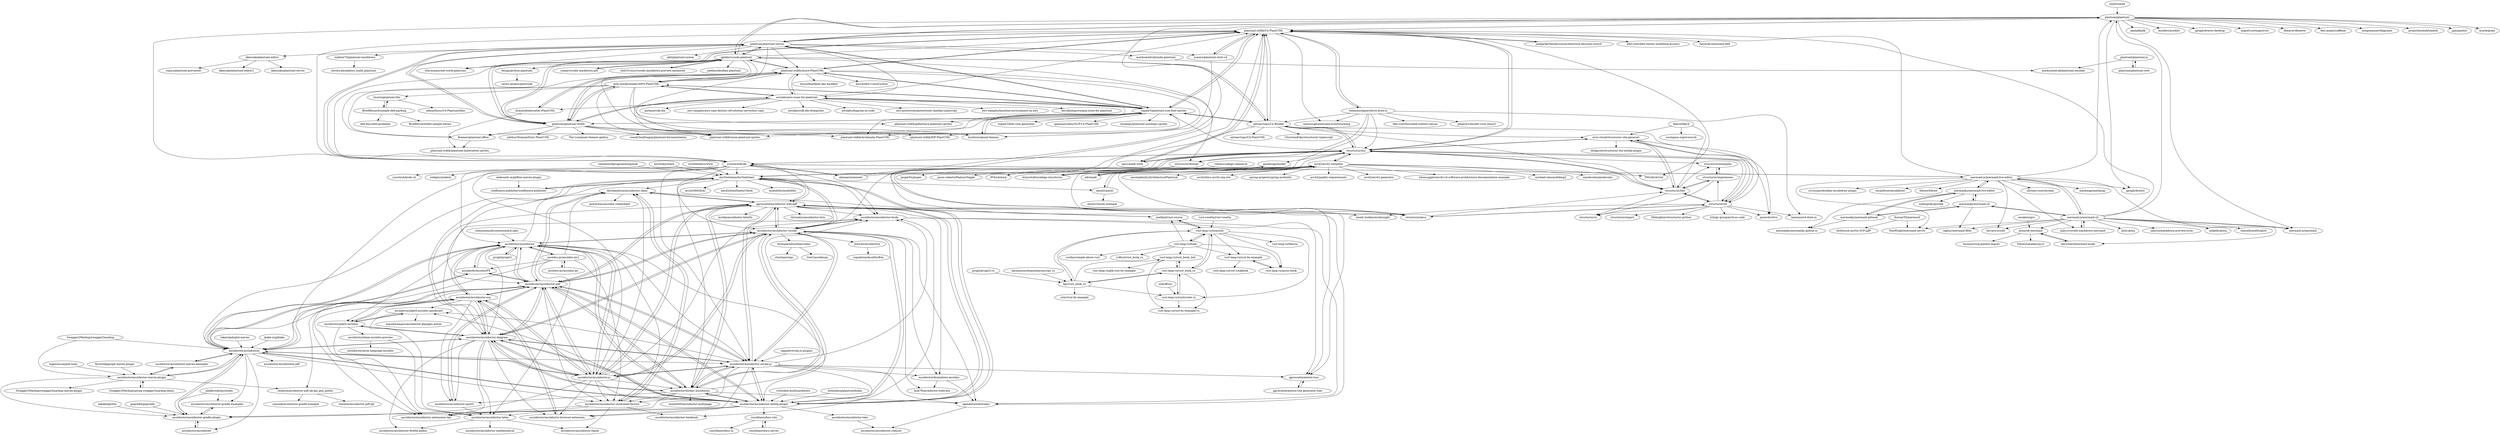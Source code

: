 digraph G {
"plantuml/plantuml" -> "plantuml-stdlib/C4-PlantUML"
"plantuml/plantuml" -> "plantuml/plantuml-server"
"plantuml/plantuml" -> "mermaid-js/mermaid" ["e"=1]
"plantuml/plantuml" -> "jgraph/drawio" ["e"=1]
"plantuml/plantuml" -> "qjebbs/vscode-plantuml"
"plantuml/plantuml" -> "openjdk/jdk" ["e"=1]
"plantuml/plantuml" -> "mockito/mockito" ["e"=1]
"plantuml/plantuml" -> "jgraph/drawio-desktop" ["e"=1]
"plantuml/plantuml" -> "mapstruct/mapstruct" ["e"=1]
"plantuml/plantuml" -> "dbeaver/dbeaver" ["e"=1]
"plantuml/plantuml" -> "ben-manes/caffeine" ["e"=1]
"plantuml/plantuml" -> "mingrammer/diagrams" ["e"=1]
"plantuml/plantuml" -> "projectlombok/lombok" ["e"=1]
"plantuml/plantuml" -> "jgm/pandoc" ["e"=1]
"plantuml/plantuml" -> "oracle/graal" ["e"=1]
"progit/progit2" -> "asciidoctor/asciidoctor" ["e"=1]
"asciidoc-py/asciidoc-py2" -> "asciidoc-py/asciidoc-py"
"asciidoc-py/asciidoc-py2" -> "asciidoctor/asciidoctor"
"asciidoc-py/asciidoc-py2" -> "asciidoctor/asciidoctor-stylesheet-factory"
"asciidoc-py/asciidoc-py2" -> "asciidocfx/AsciidocFX" ["e"=1]
"asciidoc-py/asciidoc-py2" -> "darshandsoni/asciidoctor-skins"
"asciidoc-py/asciidoc-py2" -> "asciidoctor/asciidoctor-extensions-lab"
"asciidoc-py/asciidoc-py2" -> "asciidoctor/asciidoctor-latex"
"arc42/arc42-template" -> "docToolchain/docToolchain"
"arc42/arc42-template" -> "aim42/aim42"
"arc42/arc42-template" -> "arc42/quality-requirements"
"arc42/arc42-template" -> "arc42/arc42-generator"
"arc42/arc42-template" -> "bitsmuggler/arc42-c4-software-architecture-documentation-example"
"arc42/arc42-template" -> "michael-simons/biking2"
"arc42/arc42-template" -> "TNG/ArchUnit" ["e"=1]
"arc42/arc42-template" -> "adr/madr" ["e"=1]
"arc42/arc42-template" -> "structurizr/java" ["e"=1]
"arc42/arc42-template" -> "asciidoctor/asciidoctorj"
"arc42/arc42-template" -> "structurizr/dsl"
"arc42/arc42-template" -> "xmolecules/jmolecules" ["e"=1]
"arc42/arc42-template" -> "nocomplexity/ArchitecturePlaybook" ["e"=1]
"arc42/arc42-template" -> "arc42/docs.arc42.org-site"
"arc42/arc42-template" -> "spring-projects/spring-modulith" ["e"=1]
"mermaidjs/mermaid-live-editor" -> "mermaidjs/mermaid.cli"
"mermaidjs/mermaid-live-editor" -> "mermaidjs/mermaid-gitbook"
"mermaidjs/mermaid-live-editor" -> "mermaidjs/mermaidjs.github.io"
"mermaidjs/mermaid-live-editor" -> "mermaid-js/mermaid-live-editor"
"mermaidjs/mermaid-live-editor" -> "mdempsky/gocode" ["e"=1]
"mermaidjs/mermaid.cli" -> "mermaidjs/mermaid-live-editor"
"mermaidjs/mermaid.cli" -> "mermaidjs/mermaid-gitbook"
"mermaidjs/mermaid.cli" -> "mermaid-js/mermaid-cli"
"mermaidjs/mermaid.cli" -> "raghur/mermaid-filter" ["e"=1]
"plantuml-stdlib/Azure-PlantUML" -> "dcasati/kubernetes-PlantUML"
"plantuml-stdlib/Azure-PlantUML" -> "milo-minderbinder/AWS-PlantUML"
"plantuml-stdlib/Azure-PlantUML" -> "plantuml-stdlib/EIP-PlantUML"
"plantuml-stdlib/Azure-PlantUML" -> "awslabs/aws-icons-for-plantuml"
"plantuml-stdlib/Azure-PlantUML" -> "tupadr3/plantuml-icon-font-sprites"
"plantuml-stdlib/Azure-PlantUML" -> "plantuml/plantuml-stdlib"
"plantuml-stdlib/Azure-PlantUML" -> "plantuml-stdlib/C4-PlantUML"
"plantuml-stdlib/Azure-PlantUML" -> "Roemer/plantuml-office"
"plantuml-stdlib/Azure-PlantUML" -> "structurizr/dotnet"
"plantuml-stdlib/Azure-PlantUML" -> "Azure/blackbelt-aks-hackfest" ["e"=1]
"plantuml-stdlib/Azure-PlantUML" -> "qjebbs/vscode-plantuml"
"plantuml-stdlib/Azure-PlantUML" -> "Azure/AKS-Construction" ["e"=1]
"plantuml-stdlib/Azure-PlantUML" -> "plantuml-stdlib/cicon-plantuml-sprites"
"plantuml-stdlib/C4-PlantUML" -> "tupadr3/plantuml-icon-font-sprites"
"plantuml-stdlib/C4-PlantUML" -> "plantuml/plantuml"
"plantuml-stdlib/C4-PlantUML" -> "adrianvlupu/C4-Builder"
"plantuml-stdlib/C4-PlantUML" -> "structurizr/dsl"
"plantuml-stdlib/C4-PlantUML" -> "joelparkerhenderson/architecture-decision-record" ["e"=1]
"plantuml-stdlib/C4-PlantUML" -> "plantuml-stdlib/Azure-PlantUML"
"plantuml-stdlib/C4-PlantUML" -> "plantuml/plantuml-stdlib"
"plantuml-stdlib/C4-PlantUML" -> "npryce/adr-tools" ["e"=1]
"plantuml-stdlib/C4-PlantUML" -> "plantuml/plantuml-server"
"plantuml-stdlib/C4-PlantUML" -> "ddd-crew/ddd-starter-modelling-process" ["e"=1]
"plantuml-stdlib/C4-PlantUML" -> "xuanye/plantuml-style-c4"
"plantuml-stdlib/C4-PlantUML" -> "tobiashochguertel/c4-draw.io"
"plantuml-stdlib/C4-PlantUML" -> "heynickc/awesome-ddd" ["e"=1]
"plantuml-stdlib/C4-PlantUML" -> "mariuszgil/awesome-eventstorming" ["e"=1]
"plantuml-stdlib/C4-PlantUML" -> "TNG/ArchUnit" ["e"=1]
"remotemobprogramming/mob" -> "docToolchain/docToolchain" ["e"=1]
"yuzutech/kroki" -> "asciidoctor/asciidoctor-kroki"
"yuzutech/kroki" -> "plantuml-stdlib/C4-PlantUML"
"yuzutech/kroki" -> "plantuml/plantuml-server"
"yuzutech/kroki" -> "ggrossetie/asciidoctor-web-pdf"
"yuzutech/kroki" -> "yuzutech/kroki-cli"
"yuzutech/kroki" -> "asciidoctor/asciidoctor-vscode"
"yuzutech/kroki" -> "skanaar/nomnoml" ["e"=1]
"yuzutech/kroki" -> "plantuml/plantuml"
"yuzutech/kroki" -> "structurizr/dsl"
"yuzutech/kroki" -> "asciidoctor/asciidoctor-reveal.js"
"yuzutech/kroki" -> "asciidoctor/asciidoctor"
"yuzutech/kroki" -> "asciidoctor/asciidoctor.js"
"yuzutech/kroki" -> "mermaid-js/mermaid-live-editor"
"yuzutech/kroki" -> "docToolchain/docToolchain"
"yuzutech/kroki" -> "webgiss/niolesk"
"plantuml/plantuml-stdlib" -> "tupadr3/plantuml-icon-font-sprites"
"plantuml/plantuml-stdlib" -> "plantuml-stdlib/Azure-PlantUML"
"plantuml/plantuml-stdlib" -> "milo-minderbinder/AWS-PlantUML"
"plantuml/plantuml-stdlib" -> "plantuml-stdlib/Archimate-PlantUML" ["e"=1]
"plantuml/plantuml-stdlib" -> "awslabs/aws-icons-for-plantuml"
"plantuml/plantuml-stdlib" -> "plantuml-stdlib/C4-PlantUML"
"plantuml/plantuml-stdlib" -> "plantuml/plantuml-server"
"plantuml/plantuml-stdlib" -> "qjebbs/vscode-plantuml"
"plantuml/plantuml-stdlib" -> "Roemer/plantuml-office"
"plantuml/plantuml-stdlib" -> "plantuml-stdlib/cicon-plantuml-sprites"
"plantuml/plantuml-stdlib" -> "plantuml-stdlib/EIP-PlantUML"
"plantuml/plantuml-stdlib" -> "bschwarz/puml-themes"
"plantuml/plantuml-stdlib" -> "weedySeaDragon/plantuml-documentation"
"plantuml/plantuml-stdlib" -> "The-Lum/puml-themes-gallery"
"plantuml/plantuml-stdlib" -> "johthor/DomainStory-PlantUML" ["e"=1]
"awslabs/aws-icons-for-plantuml" -> "milo-minderbinder/AWS-PlantUML"
"awslabs/aws-icons-for-plantuml" -> "tupadr3/plantuml-icon-font-sprites"
"awslabs/aws-icons-for-plantuml" -> "plantuml-stdlib/Azure-PlantUML"
"awslabs/aws-icons-for-plantuml" -> "plantuml/plantuml-stdlib"
"awslabs/aws-icons-for-plantuml" -> "plantuml-stdlib/C4-PlantUML"
"awslabs/aws-icons-for-plantuml" -> "dcasati/kubernetes-PlantUML"
"awslabs/aws-icons-for-plantuml" -> "aws-samples/baseline-environment-on-aws" ["e"=1]
"awslabs/aws-icons-for-plantuml" -> "davidholsgrove/gcp-icons-for-plantuml"
"awslabs/aws-icons-for-plantuml" -> "pistazie/cdk-dia" ["e"=1]
"awslabs/aws-icons-for-plantuml" -> "plantuml-stdlib/cicon-plantuml-sprites"
"awslabs/aws-icons-for-plantuml" -> "aws-samples/aws-saas-factory-ref-solution-serverless-saas" ["e"=1]
"awslabs/aws-icons-for-plantuml" -> "awslabs/cdk-eks-blueprints" ["e"=1]
"awslabs/aws-icons-for-plantuml" -> "awslabs/diagram-as-code" ["e"=1]
"awslabs/aws-icons-for-plantuml" -> "plantuml-stdlib/Archimate-PlantUML" ["e"=1]
"awslabs/aws-icons-for-plantuml" -> "aws-powertools/powertools-lambda-typescript" ["e"=1]
"tobiashochguertel/c4-draw.io" -> "kaminzo/c4-draw.io"
"tobiashochguertel/c4-draw.io" -> "plantuml-stdlib/C4-PlantUML"
"tobiashochguertel/c4-draw.io" -> "adrianvlupu/C4-Builder"
"tobiashochguertel/c4-draw.io" -> "structurizr/dotnet"
"tobiashochguertel/c4-draw.io" -> "structurizr/dsl"
"tobiashochguertel/c4-draw.io" -> "mariuszgil/awesome-eventstorming" ["e"=1]
"tobiashochguertel/c4-draw.io" -> "structurizr/java" ["e"=1]
"tobiashochguertel/c4-draw.io" -> "ddd-crew/bounded-context-canvas" ["e"=1]
"tobiashochguertel/c4-draw.io" -> "pihalve/c4model-visio-stencil"
"asciidoctor/asciidoclet" -> "asciidoctor/asciidoctor-gradle-plugin"
"asciidocfx/AsciidocFX" -> "asciidoctor/asciidoctor" ["e"=1]
"asciidocfx/AsciidocFX" -> "asciidoctor/asciidoctor-pdf" ["e"=1]
"asciidocfx/AsciidocFX" -> "asciidoctor/asciidoctorj" ["e"=1]
"akhikhl/gretty" -> "asciidoctor/asciidoctor-gradle-plugin" ["e"=1]
"plantuml/plantuml-server" -> "qjebbs/vscode-plantuml"
"plantuml/plantuml-server" -> "plantuml/plantuml"
"plantuml/plantuml-server" -> "plantuml/plantuml-stdlib"
"plantuml/plantuml-server" -> "plantuml-stdlib/C4-PlantUML"
"plantuml/plantuml-server" -> "tupadr3/plantuml-icon-font-sprites"
"plantuml/plantuml-server" -> "yuzutech/kroki"
"plantuml/plantuml-server" -> "milo-minderbinder/AWS-PlantUML"
"plantuml/plantuml-server" -> "plantuml-stdlib/Azure-PlantUML"
"plantuml/plantuml-server" -> "kkeisuke/plantuml-editor"
"plantuml/plantuml-server" -> "awslabs/aws-icons-for-plantuml"
"plantuml/plantuml-server" -> "yfuruyama/real-world-plantuml"
"plantuml/plantuml-server" -> "markushedvall/node-plantuml"
"plantuml/plantuml-server" -> "aklt/plantuml-syntax" ["e"=1]
"plantuml/plantuml-server" -> "mikitex70/plantuml-markdown"
"plantuml/plantuml-server" -> "xuanye/plantuml-style-c4"
"ferstl/depgraph-maven-plugin" -> "asciidoctor/asciidoctor-maven-plugin" ["e"=1]
"xuanye/plantuml-style-c4" -> "plantuml-stdlib/C4-PlantUML"
"xuanye/plantuml-style-c4" -> "bschwarz/puml-themes"
"ggrossetie/asciidoctor-web-pdf" -> "asciidoctor/asciidoctor-pdf"
"ggrossetie/asciidoctor-web-pdf" -> "asciidoctor/asciidoctor-vscode"
"ggrossetie/asciidoctor-web-pdf" -> "darshandsoni/asciidoctor-skins"
"ggrossetie/asciidoctor-web-pdf" -> "asciidoctor/asciidoctor.js"
"ggrossetie/asciidoctor-web-pdf" -> "asciidoctor/asciidoctor-kroki"
"ggrossetie/asciidoctor-web-pdf" -> "asciidoctor/asciidoctor-reveal.js"
"ggrossetie/asciidoctor-web-pdf" -> "asciidoctor/asciidoctor-intellij-plugin"
"ggrossetie/asciidoctor-web-pdf" -> "asciidoctor/docker-asciidoctor"
"ggrossetie/asciidoctor-web-pdf" -> "asciidoctor/asciidoctor-diagram"
"ggrossetie/asciidoctor-web-pdf" -> "matklad/rust-course"
"ggrossetie/asciidoctor-web-pdf" -> "ggrossetie/antora-lunr"
"ggrossetie/asciidoctor-web-pdf" -> "asciidoctor/kramdown-asciidoc"
"ggrossetie/asciidoctor-web-pdf" -> "Alwinator/asciidoctor-lists"
"ggrossetie/asciidoctor-web-pdf" -> "opendevise/downdoc"
"ggrossetie/asciidoctor-web-pdf" -> "jirutka/asciidoctor-html5s"
"rust-lang-ru/rust-by-example" -> "rust-lang-ru/async-book"
"rust-lang-ru/rust-by-example" -> "rust-lang-ru/rust-cookbook"
"matklad/rust-course" -> "rust-lang-ru/nomicon"
"matklad/rust-course" -> "ggrossetie/asciidoctor-web-pdf"
"Roemer/plantuml-office" -> "plantuml-stdlib/plantuml-kubernetes-sprites"
"arnm/ob-mermaid" -> "abrochard/mermaid-mode"
"arnm/ob-mermaid" -> "tecosaur/org-pandoc-import" ["e"=1]
"arnm/ob-mermaid" -> "TobiasZawada/org-yt"
"aleksandr-m/gitflow-maven-plugin" -> "confluence-publisher/confluence-publisher" ["e"=1]
"rust-rosetta/rust-rosetta" -> "rust-lang-ru/nomicon" ["e"=1]
"abrochard/mermaid-mode" -> "arnm/ob-mermaid"
"highsource/jaxb-tools" -> "asciidoctor/asciidoctor-maven-plugin" ["e"=1]
"asciidoctor/asciidoctor-diagram" -> "asciidoctor/asciidoctor-reveal.js"
"asciidoctor/asciidoctor-diagram" -> "asciidoctor/asciidoctor-pdf"
"asciidoctor/asciidoctor-diagram" -> "asciidoctor/asciidoctorj"
"asciidoctor/asciidoctor-diagram" -> "asciidoctor/asciidoctor-kroki"
"asciidoctor/asciidoctor-diagram" -> "asciidoctor/docker-asciidoctor"
"asciidoctor/asciidoctor-diagram" -> "asciidoctor/asciidoctor-epub3"
"asciidoctor/asciidoctor-diagram" -> "asciidoctor/asciidoctor-intellij-plugin"
"asciidoctor/asciidoctor-diagram" -> "asciidoctor/asciidoctor-vscode"
"asciidoctor/asciidoctor-diagram" -> "asciidoctor/asciidoctor-browser-extension"
"asciidoctor/asciidoctor-diagram" -> "asciidoctor/asciidoctor.org"
"asciidoctor/asciidoctor-diagram" -> "asciidoctor/asciidoctor.js"
"asciidoctor/asciidoctor-diagram" -> "asciidoctor/jekyll-asciidoc"
"asciidoctor/asciidoctor-diagram" -> "asciidoctor/asciidoctor-extensions-lab"
"asciidoctor/asciidoctor-diagram" -> "asciidoctor/asciidoctor-latex"
"asciidoctor/asciidoctor-diagram" -> "asciidoctor/asciidoctor-firefox-addon"
"aim42/aim42" -> "aim42/venom-example"
"aim42/aim42" -> "arc42/arc42-template"
"rust-lang-ru/book" -> "rust-lang-ru/nomicon"
"rust-lang-ru/book" -> "rust-lang-ru/rust-by-example"
"rust-lang-ru/book" -> "ruRust/rust_book_ru"
"rust-lang-ru/book" -> "rust-lang-ru/async-book"
"rust-lang-ru/book" -> "rustkas/simple-about-rust"
"rust-lang-ru/book" -> "matklad/rust-course"
"rust-lang-ru/book" -> "rust-lang-ru/rust_book_2ed"
"asciidoctor/asciidoctor-maven-examples" -> "asciidoctor/asciidoctor-maven-plugin"
"asciidoctor/asciidoctor-maven-examples" -> "asciidoctor/asciidoctorj"
"asciidoctor/asciidoctor-pdf" -> "asciidoctor/asciidoctor"
"asciidoctor/asciidoctor-pdf" -> "asciidoctor/asciidoctor-diagram"
"asciidoctor/asciidoctor-pdf" -> "asciidoctor/asciidoctor-epub3"
"asciidoctor/asciidoctor-pdf" -> "asciidoctor/docker-asciidoctor"
"asciidoctor/asciidoctor-pdf" -> "ggrossetie/asciidoctor-web-pdf"
"asciidoctor/asciidoctor-pdf" -> "asciidoctor/asciidoctorj"
"asciidoctor/asciidoctor-pdf" -> "asciidoctor/asciidoctor-vscode"
"asciidoctor/asciidoctor-pdf" -> "asciidoctor/asciidoctor.org"
"asciidoctor/asciidoctor-pdf" -> "asciidoctor/asciidoctor-reveal.js"
"asciidoctor/asciidoctor-pdf" -> "asciidocfx/AsciidocFX" ["e"=1]
"asciidoctor/asciidoctor-pdf" -> "asciidoctor/asciidoctor-intellij-plugin"
"asciidoctor/asciidoctor-pdf" -> "chloerei/asciidoctor-pdf-cjk-kai_gen_gothic"
"asciidoctor/asciidoctor-pdf" -> "asciidoctor/asciidoctor.js"
"asciidoctor/asciidoctor-pdf" -> "darshandsoni/asciidoctor-skins"
"asciidoctor/asciidoctor-pdf" -> "asciidoctor/asciidoctor-stylesheet-factory"
"asciidoctor/asciidoctor.js" -> "asciidoctor/asciidoctor-vscode"
"asciidoctor/asciidoctor.js" -> "asciidoctor/asciidoctor-reveal.js"
"asciidoctor/asciidoctor.js" -> "ggrossetie/asciidoctor-web-pdf"
"asciidoctor/asciidoctor.js" -> "asciidoctor/asciidoctor"
"asciidoctor/asciidoctor.js" -> "asciidoctor/asciidoctor-diagram"
"asciidoctor/asciidoctor.js" -> "asciidoctor/asciidoctor-kroki"
"asciidoctor/asciidoctor.js" -> "asciidoctor/asciidoctor.org"
"asciidoctor/asciidoctor.js" -> "asciidoctor/asciidoctor-pdf"
"asciidoctor/asciidoctor.js" -> "asciidoctor/asciidoctorj"
"asciidoctor/asciidoctor.js" -> "asciidoctor/asciidoctor-browser-extension"
"asciidoctor/asciidoctor.js" -> "asciidoctor/asciidoctor-intellij-plugin"
"asciidoctor/asciidoctor.js" -> "darshandsoni/asciidoctor-skins"
"asciidoctor/asciidoctor.js" -> "asciidoctor/asciidoctor-stylesheet-factory"
"asciidoctor/asciidoctor.js" -> "asciidoctor/asciidoctor-gradle-plugin"
"asciidoctor/asciidoctor.js" -> "asciidoctor/docker-asciidoctor"
"adrianvlupu/C4-Builder" -> "plantuml-stdlib/C4-PlantUML"
"adrianvlupu/C4-Builder" -> "structurizr/dsl"
"adrianvlupu/C4-Builder" -> "tupadr3/plantuml-icon-font-sprites"
"adrianvlupu/C4-Builder" -> "structurizr/lite"
"adrianvlupu/C4-Builder" -> "adrianvlupu/C4-PlantUML"
"adrianvlupu/C4-Builder" -> "structurizr/cli"
"adrianvlupu/C4-Builder" -> "ChristianEder/structurizr-typescript"
"adrianvlupu/C4-Builder" -> "qjebbs/vscode-plantuml"
"adrianvlupu/C4-Builder" -> "avisi-cloud/structurizr-site-generatr"
"adrianvlupu/C4-Builder" -> "lonely-lockley/archinsight"
"asciidoctor/asciidoctor-epub3" -> "asciidoctor/asciidoctor-latex"
"asciidoctor/asciidoctor-epub3" -> "asciidoctor/asciidoctor-pdf"
"asciidoctor/asciidoctor-intellij-plugin" -> "asciidoctor/asciidoctor-reveal.js"
"asciidoctor/asciidoctor-intellij-plugin" -> "asciidoctor/asciidoctorj"
"asciidoctor/asciidoctor-intellij-plugin" -> "asciidoctor/asciidoctor-kroki"
"asciidoctor/asciidoctor-intellij-plugin" -> "asciidoctor/asciidoctor-diagram"
"asciidoctor/asciidoctor-intellij-plugin" -> "asciidoctor/asciidoctor-gradle-plugin"
"asciidoctor/asciidoctor-intellij-plugin" -> "asciidoctor/docker-asciidoctor"
"asciidoctor/asciidoctor-intellij-plugin" -> "ggrossetie/asciidoctor-web-pdf"
"asciidoctor/asciidoctor-intellij-plugin" -> "asciidoctor/asciidoctor-vscode"
"asciidoctor/asciidoctor-intellij-plugin" -> "asciidoctor/asciidoctor-extensions-lab"
"asciidoctor/asciidoctor-intellij-plugin" -> "asciidoctor/asciidoctor-pdf"
"asciidoctor/asciidoctor-intellij-plugin" -> "asciidoctor/asciidoctor-browser-extension"
"asciidoctor/asciidoctor-intellij-plugin" -> "couchbase/docs-site"
"asciidoctor/asciidoctor-intellij-plugin" -> "asciidoctor/jekyll-asciidoc-quickstart"
"asciidoctor/asciidoctor-intellij-plugin" -> "asciidoctor/asciidoctor-tabs"
"asciidoctor/asciidoctor-intellij-plugin" -> "docToolchain/docToolchain"
"ggrossetie/antora-lunr" -> "ggrossetie/antora-site-generator-lunr"
"tmorin/plantuml-libs" -> "ByteBlizzard/sample-ddd-parking"
"tmorin/plantuml-libs" -> "skleanthous/C4-PlantumlSkin"
"dougn/python-plantuml" -> "carlos-jenkins/plantweb"
"asciidoctor/atom-asciidoc-preview" -> "asciidoctor/atom-language-asciidoc"
"asciidoctor/atom-asciidoc-preview" -> "asciidoctor/asciidoctor-latex"
"asciidoctor/jekyll-asciidoc" -> "asciidoctor/jekyll-asciidoc-quickstart"
"asciidoctor/jekyll-asciidoc" -> "asciidoctor/asciidoctor-extensions-lab"
"asciidoctor/jekyll-asciidoc" -> "asciidoctor/asciidoctor.org"
"asciidoctor/jekyll-asciidoc" -> "asciidoctor/asciidoctor-diagram"
"asciidoctor/jekyll-asciidoc" -> "asciidoctor/atom-asciidoc-preview"
"asciidoctor/asciidoctor-kroki" -> "ggrossetie/antora-lunr"
"asciidoctor/asciidoctor-kroki" -> "opendevise/downdoc"
"asciidoctor/asciidoctor-kroki" -> "asciidoctor/asciidoctor-vscode"
"rust-lang-ru/rust_book_2ed" -> "rust-lang-ru/rust-by-example-ru"
"rust-lang-ru/rust_book_2ed" -> "rust-lang-ru/rust_book_ru"
"rust-lang-ru/rust_book_2ed" -> "rust-lang-ru/gtk-rust-by-example"
"couchbase/docs-site" -> "couchbase/docs-server"
"couchbase/docs-site" -> "couchbase/docs-ui"
"asciidoctor/asciidoctor-browser-extension" -> "asciidoctor/asciidoctor.org"
"couchbase/docs-server" -> "couchbase/docs-site"
"ggrossetie/antora-site-generator-lunr" -> "ggrossetie/antora-lunr"
"rust-lang-ru/async-book" -> "rust-lang-ru/rust-by-example"
"skanaar/nomnoml" -> "yuzutech/kroki" ["e"=1]
"skanaar/nomnoml" -> "plantuml/plantuml" ["e"=1]
"skanaar/nomnoml" -> "plantuml-stdlib/C4-PlantUML" ["e"=1]
"mermaid-js/mermaid-live-editor" -> "mermaid-js/mermaid-cli"
"mermaid-js/mermaid-live-editor" -> "mermaid-js/mermaid" ["e"=1]
"mermaid-js/mermaid-live-editor" -> "mermaidjs/mermaid-live-editor"
"mermaid-js/mermaid-live-editor" -> "TomWright/mermaid-server"
"mermaid-js/mermaid-live-editor" -> "markmap/markmap" ["e"=1]
"mermaid-js/mermaid-live-editor" -> "yuzutech/kroki"
"mermaid-js/mermaid-live-editor" -> "plantuml/plantuml"
"mermaid-js/mermaid-live-editor" -> "mjbvz/vscode-markdown-mermaid" ["e"=1]
"mermaid-js/mermaid-live-editor" -> "terrastruct/d2" ["e"=1]
"mermaid-js/mermaid-live-editor" -> "zsviczian/obsidian-excalidraw-plugin" ["e"=1]
"mermaid-js/mermaid-live-editor" -> "jgraph/drawio" ["e"=1]
"mermaid-js/mermaid-live-editor" -> "excalidraw/excalidraw" ["e"=1]
"mermaid-js/mermaid-live-editor" -> "tldraw/tldraw" ["e"=1]
"mermaid-js/mermaid-live-editor" -> "chroma-core/chroma" ["e"=1]
"mermaid-js/mermaid-live-editor" -> "plantuml-stdlib/C4-PlantUML"
"structurizr/dsl" -> "structurizr/cli"
"structurizr/dsl" -> "structurizr/lite"
"structurizr/dsl" -> "avisi-cloud/structurizr-site-generatr"
"structurizr/dsl" -> "structurizr/java" ["e"=1]
"structurizr/dsl" -> "plantuml-stdlib/C4-PlantUML"
"structurizr/dsl" -> "adrianvlupu/C4-Builder"
"structurizr/dsl" -> "structurizr/dotnet"
"structurizr/dsl" -> "goadesign/model"
"structurizr/dsl" -> "npryce/adr-tools" ["e"=1]
"structurizr/dsl" -> "pmorch/c4viz"
"structurizr/dsl" -> "docToolchain/docToolchain"
"structurizr/dsl" -> "structurizr/examples"
"structurizr/dsl" -> "yuzutech/kroki"
"structurizr/dsl" -> "tupadr3/plantuml-icon-font-sprites"
"structurizr/dsl" -> "arc42/arc42-template"
"amake/orgro" -> "arnm/ob-mermaid" ["e"=1]
"structurizr/cli" -> "structurizr/dsl"
"structurizr/cli" -> "structurizr/lite"
"structurizr/cli" -> "avisi-cloud/structurizr-site-generatr"
"structurizr/cli" -> "structurizr/ui"
"structurizr/cli" -> "structurizr/java" ["e"=1]
"structurizr/cli" -> "pmorch/c4viz"
"structurizr/cli" -> "structurizr/export"
"structurizr/cli" -> "structurizr/onpremises"
"structurizr/cli" -> "Midnighter/structurizr-python"
"structurizr/cli" -> "kaminzo/c4-draw.io"
"structurizr/cli" -> "lonely-lockley/archinsight"
"structurizr/cli" -> "trilogy-group/arch-as-code"
"mermaid-js/mermaid-cli" -> "mermaid-js/mermaid-live-editor"
"mermaid-js/mermaid-cli" -> "mermaidjs/mermaid.cli"
"mermaid-js/mermaid-cli" -> "raghur/mermaid-filter" ["e"=1]
"mermaid-js/mermaid-cli" -> "TomWright/mermaid-server"
"mermaid-js/mermaid-cli" -> "mjbvz/vscode-markdown-mermaid" ["e"=1]
"mermaid-js/mermaid-cli" -> "mermaid-js/mermaid" ["e"=1]
"mermaid-js/mermaid-cli" -> "arnm/ob-mermaid"
"mermaid-js/mermaid-cli" -> "abrochard/mermaid-mode"
"mermaid-js/mermaid-cli" -> "kislyuk/yq" ["e"=1]
"mermaid-js/mermaid-cli" -> "plantuml/plantuml"
"mermaid-js/mermaid-cli" -> "iamcco/markdown-preview.nvim" ["e"=1]
"mermaid-js/mermaid-cli" -> "plantuml-stdlib/C4-PlantUML"
"mermaid-js/mermaid-cli" -> "mikefarah/yq" ["e"=1]
"mermaid-js/mermaid-cli" -> "charmbracelet/glow" ["e"=1]
"mermaid-js/mermaid-cli" -> "terrastruct/d2" ["e"=1]
"mikitex70/plantuml-markdown" -> "christo-ph/mkdocs_build_plantuml"
"dcasati/kubernetes-PlantUML" -> "plantuml-stdlib/Azure-PlantUML"
"dcasati/kubernetes-PlantUML" -> "plantuml-stdlib/plantuml-kubernetes-sprites"
"commonmark/commonmark-spec" -> "asciidoctor/asciidoctor" ["e"=1]
"asciidoctor/jekyll-asciidoc-quickstart" -> "asciidoctor/jekyll-asciidoc"
"asciidoctor/jekyll-asciidoc-quickstart" -> "manoelcampos/asciidoctor-ghpages-action"
"asciidoctor/jekyll-asciidoc-quickstart" -> "asciidoctor/asciidoctor-latex"
"asciidoctor/docker-asciidoctor" -> "asciidoctor/asciidoctor-vscode"
"asciidoctor/docker-asciidoctor" -> "asciidoctor/asciidoctor-stylesheet-factory"
"asciidoctor/docker-asciidoctor" -> "asciidoctor/asciidoctor-diagram"
"asciidoctor/docker-asciidoctor" -> "asciidoctor/asciidoctor-reveal.js"
"asciidoctor/docker-asciidoctor" -> "asciidoctor/asciidoctor-pdf"
"asciidoctor/docker-asciidoctor" -> "asciidoctor/asciidoctor-kroki"
"asciidoctor/docker-asciidoctor" -> "asciidoctor/asciidoctor-intellij-plugin"
"asciidoctor/docker-asciidoctor" -> "ggrossetie/asciidoctor-web-pdf"
"asciidoctor/docker-asciidoctor" -> "asciidoctor/asciidoctor-epub3"
"asciidoctor/docker-asciidoctor" -> "owenh000/asciidoctor-multipage"
"asciidoctor/docker-asciidoctor" -> "asciidoctor/asciidoctor"
"asciidoctor/docker-asciidoctor" -> "asciidoctor/asciidoctor-gradle-plugin"
"asciidoctor/docker-asciidoctor" -> "opendevise/downdoc"
"goadesign/model" -> "krzysztofreczek/go-structurizr"
"structurizr/java" -> "structurizr/cli" ["e"=1]
"structurizr/java" -> "structurizr/dsl" ["e"=1]
"structurizr/java" -> "structurizr/lite" ["e"=1]
"asciidoctor/asciidoctor-reveal.js" -> "asciidoctor/asciidoctor-diagram"
"asciidoctor/asciidoctor-reveal.js" -> "asciidoctor/asciidoctor-vscode"
"asciidoctor/asciidoctor-reveal.js" -> "asciidoctor/docker-asciidoctor"
"asciidoctor/asciidoctor-reveal.js" -> "asciidoctor/asciidoctor.js"
"asciidoctor/asciidoctor-reveal.js" -> "asciidoctor/asciidoctor-intellij-plugin"
"asciidoctor/asciidoctor-reveal.js" -> "asciidoctor/asciidoctor-kroki"
"asciidoctor/asciidoctor-reveal.js" -> "asciidoctor/asciidoctor-stylesheet-factory"
"asciidoctor/asciidoctor-reveal.js" -> "asciidoctor/asciidoctor-browser-extension"
"asciidoctor/asciidoctor-reveal.js" -> "asciidoctor/jekyll-asciidoc-quickstart"
"asciidoctor/asciidoctor-reveal.js" -> "ggrossetie/asciidoctor-web-pdf"
"asciidoctor/asciidoctor-reveal.js" -> "asciidoctor/asciidoctor-backends"
"asciidoctor/asciidoctor-reveal.js" -> "opendevise/downdoc"
"asciidoctor/asciidoctor-reveal.js" -> "asciidoctor/kramdown-asciidoc"
"asciidoctor/asciidoctor-reveal.js" -> "asciidoctor/asciidoctor-pdf"
"asciidoctor/asciidoctor-reveal.js" -> "ggrossetie/antora-lunr"
"progit/progit2-ru" -> "kgv/rust_book_ru" ["e"=1]
"bschwarz/puml-themes" -> "tupadr3/plantuml-icon-font-sprites"
"asciidoctor/asciidoctor-latex" -> "asciidoctor/asciidoctor-mathematical"
"asciidoctor/asciidoctor-latex" -> "asciidoctor/asciidoctor-fopub"
"asciidoctor/asciidoctor-latex" -> "asciidoctor/asciidoctor-firefox-addon"
"vsch/idea-multimarkdown" -> "asciidoctor/asciidoctor-intellij-plugin" ["e"=1]
"ozkriff/zoc" -> "rust-lang-ru/rustycrate.ru" ["e"=1]
"Swagger2Markup/swagger2markup" -> "asciidoctor/asciidoctor-maven-plugin" ["e"=1]
"Swagger2Markup/swagger2markup" -> "asciidoctor/asciidoctorj" ["e"=1]
"krzysztofreczek/go-structurizr" -> "goadesign/model"
"kgv/rust_book_ru" -> "suhr/rust-by-example"
"kgv/rust_book_ru" -> "rust-lang-ru/rust_book_ru"
"kgv/rust_book_ru" -> "rust-lang-ru/rustycrate.ru"
"kgv/rust_book_ru" -> "rust-lang-ru/nomicon"
"kgv/rust_book_ru" -> "rust-lang-ru/rust_book_2ed"
"umlet/umlet" -> "plantuml/plantuml" ["e"=1]
"karmazzin/eloquentjavascript_ru" -> "kgv/rust_book_ru" ["e"=1]
"chloerei/asciidoctor-pdf-cjk-kai_gen_gothic" -> "chloerei/asciidoctor-pdf-cjk"
"chloerei/asciidoctor-pdf-cjk-kai_gen_gothic" -> "someok/asciidoctor-gradle-example"
"Swagger2Markup/spring-swagger2markup-demo" -> "asciidoctor/asciidoctor-maven-plugin" ["e"=1]
"asciidoctor/asciidoctor-gradle-examples" -> "asciidoctor/asciidoctor-gradle-plugin"
"markushedvall/node-plantuml" -> "markushedvall/plantuml-encoder"
"asciidoctor/asciidoctor" -> "asciidoctor/asciidoctor-pdf"
"asciidoctor/asciidoctor" -> "asciidoctor/asciidoctorj"
"asciidoctor/asciidoctor" -> "asciidocfx/AsciidocFX" ["e"=1]
"asciidoctor/asciidoctor" -> "asciidoctor/asciidoctor.js"
"asciidoctor/asciidoctor" -> "asciidoc-py/asciidoc-py2"
"asciidoctor/asciidoctor" -> "asciidoctor/asciidoctor-vscode"
"asciidoctor/asciidoctor" -> "asciidoctor/asciidoctor.org"
"asciidoctor/asciidoctor" -> "asciidoctor/docker-asciidoctor"
"asciidoctor/asciidoctor" -> "asciidoctor/asciidoctor-diagram"
"asciidoctor/asciidoctor" -> "asciidoctor/asciidoctor-intellij-plugin"
"asciidoctor/asciidoctor" -> "asciidoctor/asciidoctor-reveal.js"
"asciidoctor/asciidoctor" -> "asciidoctor/jekyll-asciidoc"
"asciidoctor/asciidoctor" -> "darshandsoni/asciidoctor-skins"
"asciidoctor/asciidoctor" -> "asciidoctor/asciidoctor-stylesheet-factory"
"asciidoctor/asciidoctor" -> "progit/progit2" ["e"=1]
"kovetskiy/mark" -> "docToolchain/docToolchain" ["e"=1]
"rust-lang-ru/nomicon" -> "rust-lang-ru/book"
"rust-lang-ru/nomicon" -> "rust-lang-ru/rust_book_ru"
"rust-lang-ru/nomicon" -> "rust-lang-ru/tlborm"
"rust-lang-ru/nomicon" -> "rust-lang-ru/async-book"
"rust-lang-ru/nomicon" -> "kgv/rust_book_ru"
"rust-lang-ru/nomicon" -> "matklad/rust-course"
"rust-lang-ru/nomicon" -> "rust-lang-ru/rustycrate.ru"
"rust-lang-ru/nomicon" -> "rust-lang-ru/rust-by-example"
"esteinberg/plantuml4idea" -> "asciidoctor/asciidoctor-intellij-plugin" ["e"=1]
"milo-minderbinder/AWS-PlantUML" -> "awslabs/aws-icons-for-plantuml"
"milo-minderbinder/AWS-PlantUML" -> "tupadr3/plantuml-icon-font-sprites"
"milo-minderbinder/AWS-PlantUML" -> "plantuml-stdlib/Azure-PlantUML"
"milo-minderbinder/AWS-PlantUML" -> "plantuml-stdlib/gilbarbara-plantuml-sprites"
"milo-minderbinder/AWS-PlantUML" -> "plantuml-stdlib/cicon-plantuml-sprites"
"milo-minderbinder/AWS-PlantUML" -> "plantuml/plantuml-stdlib"
"milo-minderbinder/AWS-PlantUML" -> "Roemer/plantuml-office"
"milo-minderbinder/AWS-PlantUML" -> "bschwarz/puml-themes"
"milo-minderbinder/AWS-PlantUML" -> "tmorin/plantuml-libs"
"rajgoel/reveal.js-plugins" -> "asciidoctor/asciidoctor-reveal.js" ["e"=1]
"KarnerTh/mermerd" -> "TomWright/mermaid-server"
"KarnerTh/mermerd" -> "techtouch-inc/Go-SCP-jaJP" ["e"=1]
"asciidoctor/kramdown-asciidoc" -> "lask79/asciidoctor-treeview"
"asciidoctor/kramdown-asciidoc" -> "opendevise/downdoc"
"rust-lang-ru/rustycrate.ru" -> "rust-lang-ru/rust_book_ru"
"rust-lang-ru/rustycrate.ru" -> "rust-lang-ru/rust-by-example-ru"
"structurizr/examples" -> "structurizr/onpremises"
"npryce/adr-tools" -> "plantuml-stdlib/C4-PlantUML" ["e"=1]
"npryce/adr-tools" -> "structurizr/dsl" ["e"=1]
"structurizr/lite" -> "structurizr/onpremises"
"structurizr/lite" -> "structurizr/cli"
"structurizr/lite" -> "structurizr/ui"
"structurizr/lite" -> "avisi-cloud/structurizr-site-generatr"
"structurizr/lite" -> "structurizr/dsl"
"structurizr/lite" -> "structurizr/examples"
"confluence-publisher/confluence-publisher" -> "docToolchain/docToolchain"
"opendevise/downdoc" -> "asciidoctor/asciidoctor-reducer"
"takari/polyglot-maven" -> "asciidoctor/asciidoctorj" ["e"=1]
"tupadr3/plantuml-icon-font-sprites" -> "plantuml/plantuml-stdlib"
"tupadr3/plantuml-icon-font-sprites" -> "milo-minderbinder/AWS-PlantUML"
"tupadr3/plantuml-icon-font-sprites" -> "plantuml-stdlib/C4-PlantUML"
"tupadr3/plantuml-icon-font-sprites" -> "awslabs/aws-icons-for-plantuml"
"tupadr3/plantuml-icon-font-sprites" -> "plantuml-stdlib/cicon-plantuml-sprites"
"tupadr3/plantuml-icon-font-sprites" -> "Roemer/plantuml-office"
"tupadr3/plantuml-icon-font-sprites" -> "plantuml-stdlib/Azure-PlantUML"
"tupadr3/plantuml-icon-font-sprites" -> "bschwarz/puml-themes"
"tupadr3/plantuml-icon-font-sprites" -> "plantuml-stdlib/gilbarbara-plantuml-sprites"
"tupadr3/plantuml-icon-font-sprites" -> "cloudogu/plantuml-cloudogu-sprites"
"tupadr3/plantuml-icon-font-sprites" -> "adrianvlupu/C4-Builder"
"tupadr3/plantuml-icon-font-sprites" -> "plantuml/plantuml-server"
"tupadr3/plantuml-icon-font-sprites" -> "plantuml-stdlib/Archimate-PlantUML" ["e"=1]
"tupadr3/plantuml-icon-font-sprites" -> "tupadr3/font-icon-generator"
"tupadr3/plantuml-icon-font-sprites" -> "gammastudios/GCP-C4-PlantUML"
"plantuml/plantuml.js" -> "plantuml/plantuml-core"
"plantuml/plantuml.js" -> "markushedvall/plantuml-encoder"
"rust-lang-ru/rust_book_ru" -> "rust-lang-ru/rustycrate.ru"
"rust-lang-ru/rust_book_ru" -> "kgv/rust_book_ru"
"rust-lang-ru/rust_book_ru" -> "rust-lang-ru/rust_book_2ed"
"rust-lang-ru/rust_book_ru" -> "rust-lang-ru/nomicon"
"rust-lang-ru/rust_book_ru" -> "rust-lang-ru/rust-by-example-ru"
"avisi-cloud/structurizr-site-generatr" -> "structurizr/lite"
"avisi-cloud/structurizr-site-generatr" -> "structurizr/cli"
"avisi-cloud/structurizr-site-generatr" -> "pmorch/c4viz"
"avisi-cloud/structurizr-site-generatr" -> "dirkgroot/structurizr-dsl-intellij-plugin"
"avisi-cloud/structurizr-site-generatr" -> "structurizr/dsl"
"structurizr/dotnet" -> "JasperFx/jasper" ["e"=1]
"structurizr/dotnet" -> "jason-roberts/FeatureToggle" ["e"=1]
"structurizr/dotnet" -> "8T4/c4sharp" ["e"=1]
"asciidoctor/asciidoctor-tabs" -> "asciidoctor/asciidoctor-reducer"
"structurizr/onpremises" -> "structurizr/ui"
"structurizr/onpremises" -> "structurizr/examples"
"structurizr/onpremises" -> "structurizr/lite"
"jichu4n/asciidoclive" -> "espadrine/AsciiDocBox"
"yzane/vscode-markdown-pdf" -> "qjebbs/vscode-plantuml" ["e"=1]
"darshandsoni/asciidoctor-skins" -> "asciidoctor/asciidoctor-stylesheet-factory"
"darshandsoni/asciidoctor-skins" -> "ggrossetie/asciidoctor-web-pdf"
"darshandsoni/asciidoctor-skins" -> "powerman/asciidoc-cheatsheet"
"darshandsoni/asciidoctor-skins" -> "ggrossetie/antora-lunr"
"darshandsoni/asciidoctor-skins" -> "asciidoctor/asciidoctor-pdf"
"docToolchain/docToolchain" -> "arc42/arc42-template"
"docToolchain/docToolchain" -> "confluence-publisher/confluence-publisher"
"docToolchain/docToolchain" -> "asciidoctor/asciidoctor-vscode"
"docToolchain/docToolchain" -> "asciidoctor/asciidoctor-kroki"
"docToolchain/docToolchain" -> "asciidoctor/asciidoctor-intellij-plugin"
"docToolchain/docToolchain" -> "arc42/HHGDAC"
"docToolchain/docToolchain" -> "aim42/htmlSanityCheck"
"docToolchain/docToolchain" -> "moduliths/moduliths" ["e"=1]
"docToolchain/docToolchain" -> "asciidoctor/docker-asciidoctor"
"docToolchain/docToolchain" -> "asciidoctor/asciidoctor-pdf"
"docToolchain/docToolchain" -> "asciidoctor/asciidoctor-diagram"
"docToolchain/docToolchain" -> "darshandsoni/asciidoctor-skins"
"docToolchain/docToolchain" -> "aim42/aim42"
"docToolchain/docToolchain" -> "asciidoctor/asciidoctorj"
"docToolchain/docToolchain" -> "ggrossetie/asciidoctor-web-pdf"
"likec4/likec4" -> "structurizr/lite"
"likec4/likec4" -> "avisi-cloud/structurizr-site-generatr"
"likec4/likec4" -> "soulspace-org/overarch" ["e"=1]
"plantuml/plantuml-core" -> "plantuml/plantuml.js"
"joelparkerhenderson/architecture-decision-record" -> "plantuml-stdlib/C4-PlantUML" ["e"=1]
"gogradle/gogradle" -> "asciidoctor/asciidoctor-gradle-plugin" ["e"=1]
"writethedocs/www" -> "docToolchain/docToolchain" ["e"=1]
"asciidoctor/asciidoctor-maven-plugin" -> "asciidoctor/asciidoctor-maven-examples"
"asciidoctor/asciidoctor-maven-plugin" -> "asciidoctor/asciidoctorj"
"asciidoctor/asciidoctor-maven-plugin" -> "Swagger2Markup/spring-swagger2markup-demo" ["e"=1]
"asciidoctor/asciidoctor-maven-plugin" -> "asciidoctor/asciidoctor-gradle-plugin"
"asciidoctor/asciidoctor-maven-plugin" -> "Swagger2Markup/swagger2markup-maven-plugin" ["e"=1]
"asciidoctor/asciidoctor-maven-plugin" -> "chloerei/asciidoctor-pdf-cjk-kai_gen_gothic"
"qjebbs/vscode-plantuml" -> "plantuml/plantuml-server"
"qjebbs/vscode-plantuml" -> "plantuml/plantuml-stdlib"
"qjebbs/vscode-plantuml" -> "plantuml-stdlib/Azure-PlantUML"
"qjebbs/vscode-plantuml" -> "plantuml/plantuml"
"qjebbs/vscode-plantuml" -> "adrianvlupu/C4-Builder"
"qjebbs/vscode-plantuml" -> "plantuml-stdlib/C4-PlantUML"
"qjebbs/vscode-plantuml" -> "milo-minderbinder/AWS-PlantUML"
"qjebbs/vscode-plantuml" -> "shd101wyy/vscode-markdown-preview-enhanced" ["e"=1]
"qjebbs/vscode-plantuml" -> "yfuruyama/real-world-plantuml"
"qjebbs/vscode-plantuml" -> "yzane/vscode-markdown-pdf" ["e"=1]
"qjebbs/vscode-plantuml" -> "asciidoctor/asciidoctor-vscode"
"qjebbs/vscode-plantuml" -> "dougn/python-plantuml"
"qjebbs/vscode-plantuml" -> "joethei/obsidian-plantuml" ["e"=1]
"qjebbs/vscode-plantuml" -> "bschwarz/puml-themes"
"qjebbs/vscode-plantuml" -> "yuzutech/kroki"
"asciidoctor/asciidoctor-vscode" -> "asciidoctor/asciidoctor.js"
"asciidoctor/asciidoctor-vscode" -> "asciidoctor/asciidoctor-kroki"
"asciidoctor/asciidoctor-vscode" -> "asciidoctor/asciidoctor-reveal.js"
"asciidoctor/asciidoctor-vscode" -> "asciidoctor/docker-asciidoctor"
"asciidoctor/asciidoctor-vscode" -> "opendevise/downdoc"
"asciidoctor/asciidoctor-vscode" -> "ggrossetie/asciidoctor-web-pdf"
"asciidoctor/asciidoctor-vscode" -> "asciidoctor/asciidoctor-diagram"
"asciidoctor/asciidoctor-vscode" -> "asciidoctor/asciidoctor-pdf"
"asciidoctor/asciidoctor-vscode" -> "docToolchain/docToolchain"
"asciidoctor/asciidoctor-vscode" -> "asciidoctor/asciidoctor"
"asciidoctor/asciidoctor-vscode" -> "asciidoctor/asciidoctor-intellij-plugin"
"asciidoctor/asciidoctor-vscode" -> "asciidoctor/kramdown-asciidoc"
"asciidoctor/asciidoctor-vscode" -> "lask79/asciidoctor-treeview"
"asciidoctor/asciidoctor-vscode" -> "bytesparadise/libasciidoc"
"asciidoctor/asciidoctor-vscode" -> "jichu4n/asciidoclive"
"asciidoctor/asciidoctor.org" -> "asciidoctor/asciidoctor-browser-extension"
"asciidoctor/asciidoctor.org" -> "asciidoctor/jekyll-asciidoc-quickstart"
"asciidoctor/asciidoctor.org" -> "asciidoctor/asciidoctor-epub3"
"asciidoctor/asciidoctor.org" -> "asciidoctor/asciidoctor-diagram"
"asciidoctor/asciidoctor.org" -> "asciidoctor/asciidoctor-pdf"
"asciidoctor/asciidoctor.org" -> "asciidoctor/jekyll-asciidoc"
"asciidoctor/asciidoctor.org" -> "asciidoctor/asciidoctor-extensions-lab"
"asciidoctor/asciidoctor.org" -> "asciidoctor/asciidoctor.js"
"asciidoctor/asciidoctor.org" -> "asciidoctor/asciidoctor"
"ByteBlizzard/sample-ddd-parking" -> "tmorin/plantuml-libs"
"ByteBlizzard/sample-ddd-parking" -> "ByteBlizzard/ddd-sample-library"
"ByteBlizzard/sample-ddd-parking" -> "ddd-fans/ddd-guideline"
"asciidoctor/asciidoctorj" -> "asciidoctor/asciidoctor-maven-plugin"
"asciidoctor/asciidoctorj" -> "asciidoctor/asciidoctor-gradle-plugin"
"asciidoctor/asciidoctorj" -> "asciidoctor/asciidoctor-maven-examples"
"asciidoctor/asciidoctorj" -> "asciidoctor/asciidoctor-diagram"
"asciidoctor/asciidoctorj" -> "asciidoctor/asciidoctor"
"asciidoctor/asciidoctorj" -> "asciidoctor/asciidoctor-pdf"
"asciidoctor/asciidoctorj" -> "asciidoctor/asciidoctor-intellij-plugin"
"asciidoctor/asciidoctorj" -> "asciidoctor/asciidoctorj-pdf"
"asciidoctor/asciidoctorj" -> "asciidoctor/asciidoctor-gradle-examples"
"asciidoctor/asciidoctorj" -> "asciidoctor/asciidoclet"
"asciidoctor/asciidoctorj" -> "asciidoctor/asciidoctor-stylesheet-factory"
"asciidoctor/asciidoctorj" -> "asciidoctor/asciidoctor-reveal.js"
"asciidoctor/asciidoctorj" -> "asciidocfx/AsciidocFX" ["e"=1]
"asciidoctor/asciidoctorj" -> "asciidoctor/asciidoctor.org"
"asciidoctor/asciidoctorj" -> "asciidoctor/asciidoctor.js"
"asciidoctor/asciidoctor-gradle-plugin" -> "asciidoctor/asciidoctorj"
"asciidoctor/asciidoctor-gradle-plugin" -> "asciidoctor/asciidoctor-gradle-examples"
"asciidoctor/asciidoctor-gradle-plugin" -> "asciidoctor/asciidoclet"
"jbake-org/jbake" -> "asciidoctor/asciidoctorj" ["e"=1]
"roblaszczak/go-cleanarch" -> "krzysztofreczek/go-structurizr" ["e"=1]
"kkeisuke/plantuml-editor" -> "kkeisuke/plantuml-editor2"
"kkeisuke/plantuml-editor" -> "kkeisuke/plantuml-server"
"kkeisuke/plantuml-editor" -> "sujoyu/plantuml-previewer"
"mjbvz/vscode-markdown-mermaid" -> "mermaid-js/mermaid-cli" ["e"=1]
"pledbrook/lazybones" -> "asciidoctor/asciidoctor-gradle-plugin" ["e"=1]
"pledbrook/lazybones" -> "asciidoctor/asciidoctor-gradle-examples" ["e"=1]
"mermaidjs/mermaid-gitbook" -> "mermaidjs/mermaid.cli"
"mermaidjs/mermaid-gitbook" -> "mermaidjs/mermaidjs.github.io"
"mermaidjs/mermaid-gitbook" -> "mermaidjs/mermaid-live-editor"
"adr/madr" -> "arc42/arc42-template" ["e"=1]
"adr/madr" -> "structurizr/dsl" ["e"=1]
"shd101wyy/vscode-markdown-preview-enhanced" -> "qjebbs/vscode-plantuml" ["e"=1]
"bytesparadise/libasciidoc" -> "VonC/asciidocgo"
"bytesparadise/libasciidoc" -> "shuLhan/ciigo"
"asciidoctor/asciidoctor-stylesheet-factory" -> "asciidoctor/asciidoctor-backends"
"asciidoctor/asciidoctor-stylesheet-factory" -> "asciidoctor/asciidoctor-fopub"
"asciidoctor/asciidoctor-stylesheet-factory" -> "darshandsoni/asciidoctor-skins"
"asciidoctor/asciidoctor-stylesheet-factory" -> "asciidoctor/asciidoctor-extensions-lab"
"asciidoctor/asciidoctor-stylesheet-factory" -> "asciidoctor/asciidoctor-latex"
"asciidoc-py/asciidoc-py" -> "asciidoc-py/asciidoc-py2"
"plantuml/plantuml" ["l"="23.771,-30.609"]
"plantuml-stdlib/C4-PlantUML" ["l"="23.829,-30.645"]
"plantuml/plantuml-server" ["l"="23.798,-30.66"]
"mermaid-js/mermaid" ["l"="-1.527,-31.728", "c"=295]
"jgraph/drawio" ["l"="-47.898,12.595", "c"=13]
"qjebbs/vscode-plantuml" ["l"="23.815,-30.677"]
"openjdk/jdk" ["l"="-2.752,11.876", "c"=15]
"mockito/mockito" ["l"="-2.609,11.999", "c"=15]
"jgraph/drawio-desktop" ["l"="-48.054,12.731", "c"=13]
"mapstruct/mapstruct" ["l"="-2.728,11.937", "c"=15]
"dbeaver/dbeaver" ["l"="-47.995,12.599", "c"=13]
"ben-manes/caffeine" ["l"="-2.755,11.966", "c"=15]
"mingrammer/diagrams" ["l"="7.927,-8.147", "c"=14]
"projectlombok/lombok" ["l"="-2.721,11.999", "c"=15]
"jgm/pandoc" ["l"="-13.959,-7.431", "c"=86]
"oracle/graal" ["l"="-2.649,11.987", "c"=15]
"progit/progit2" ["l"="8.732,-44.917", "c"=828]
"asciidoctor/asciidoctor" ["l"="23.564,-30.743"]
"asciidoc-py/asciidoc-py2" ["l"="23.5,-30.779"]
"asciidoc-py/asciidoc-py" ["l"="23.456,-30.798"]
"asciidoctor/asciidoctor-stylesheet-factory" ["l"="23.547,-30.761"]
"asciidocfx/AsciidocFX" ["l"="0.107,10.067", "c"=220]
"darshandsoni/asciidoctor-skins" ["l"="23.564,-30.771"]
"asciidoctor/asciidoctor-extensions-lab" ["l"="23.542,-30.793"]
"asciidoctor/asciidoctor-latex" ["l"="23.504,-30.76"]
"arc42/arc42-template" ["l"="23.731,-30.809"]
"docToolchain/docToolchain" ["l"="23.662,-30.768"]
"aim42/aim42" ["l"="23.7,-30.822"]
"arc42/quality-requirements" ["l"="23.761,-30.842"]
"arc42/arc42-generator" ["l"="23.734,-30.839"]
"bitsmuggler/arc42-c4-software-architecture-documentation-example" ["l"="23.725,-30.862"]
"michael-simons/biking2" ["l"="23.755,-30.863"]
"TNG/ArchUnit" ["l"="-2.365,12.012", "c"=15]
"adr/madr" ["l"="24.004,-31.468", "c"=304]
"structurizr/java" ["l"="-5.81,15.392", "c"=1161]
"asciidoctor/asciidoctorj" ["l"="23.605,-30.804"]
"structurizr/dsl" ["l"="23.823,-30.743"]
"xmolecules/jmolecules" ["l"="-2.22,11.96", "c"=15]
"nocomplexity/ArchitecturePlaybook" ["l"="-13.422,-5.964", "c"=86]
"arc42/docs.arc42.org-site" ["l"="23.762,-30.822"]
"spring-projects/spring-modulith" ["l"="-2.184,11.973", "c"=15]
"mermaidjs/mermaid-live-editor" ["l"="23.686,-30.496"]
"mermaidjs/mermaid.cli" ["l"="23.718,-30.476"]
"mermaidjs/mermaid-gitbook" ["l"="23.681,-30.46"]
"mermaidjs/mermaidjs.github.io" ["l"="23.649,-30.466"]
"mermaid-js/mermaid-live-editor" ["l"="23.725,-30.56"]
"mdempsky/gocode" ["l"="3.769,-8.112", "c"=0]
"mermaid-js/mermaid-cli" ["l"="23.773,-30.52"]
"raghur/mermaid-filter" ["l"="-3.473,21.97", "c"=1087]
"plantuml-stdlib/Azure-PlantUML" ["l"="23.88,-30.65"]
"dcasati/kubernetes-PlantUML" ["l"="23.919,-30.608"]
"milo-minderbinder/AWS-PlantUML" ["l"="23.9,-30.645"]
"plantuml-stdlib/EIP-PlantUML" ["l"="23.928,-30.647"]
"awslabs/aws-icons-for-plantuml" ["l"="23.881,-30.616"]
"tupadr3/plantuml-icon-font-sprites" ["l"="23.87,-30.665"]
"plantuml/plantuml-stdlib" ["l"="23.867,-30.638"]
"Roemer/plantuml-office" ["l"="23.918,-30.632"]
"structurizr/dotnet" ["l"="23.885,-30.721"]
"Azure/blackbelt-aks-hackfest" ["l"="-46.113,6.849", "c"=144]
"Azure/AKS-Construction" ["l"="-46.025,6.994", "c"=144]
"plantuml-stdlib/cicon-plantuml-sprites" ["l"="23.9,-30.627"]
"adrianvlupu/C4-Builder" ["l"="23.861,-30.711"]
"joelparkerhenderson/architecture-decision-record" ["l"="24.058,-31.544", "c"=304]
"npryce/adr-tools" ["l"="24.046,-31.504", "c"=304]
"ddd-crew/ddd-starter-modelling-process" ["l"="24.16,-31.545", "c"=304]
"xuanye/plantuml-style-c4" ["l"="23.829,-30.606"]
"tobiashochguertel/c4-draw.io" ["l"="23.895,-30.699"]
"heynickc/awesome-ddd" ["l"="24.185,-31.589", "c"=304]
"mariuszgil/awesome-eventstorming" ["l"="24.224,-31.537", "c"=304]
"remotemobprogramming/mob" ["l"="24.066,-31.701", "c"=304]
"yuzutech/kroki" ["l"="23.707,-30.689"]
"asciidoctor/asciidoctor-kroki" ["l"="23.639,-30.744"]
"ggrossetie/asciidoctor-web-pdf" ["l"="23.592,-30.737"]
"yuzutech/kroki-cli" ["l"="23.686,-30.658"]
"asciidoctor/asciidoctor-vscode" ["l"="23.622,-30.733"]
"skanaar/nomnoml" ["l"="-3.935,-41.894", "c"=302]
"asciidoctor/asciidoctor-reveal.js" ["l"="23.602,-30.749"]
"asciidoctor/asciidoctor.js" ["l"="23.612,-30.765"]
"webgiss/niolesk" ["l"="23.666,-30.667"]
"plantuml-stdlib/Archimate-PlantUML" ["l"="-16.193,-1.171", "c"=305]
"bschwarz/puml-themes" ["l"="23.856,-30.625"]
"weedySeaDragon/plantuml-documentation" ["l"="23.883,-30.586"]
"The-Lum/puml-themes-gallery" ["l"="23.939,-30.625"]
"johthor/DomainStory-PlantUML" ["l"="24.086,-31.431", "c"=304]
"aws-samples/baseline-environment-on-aws" ["l"="43.335,-0.264", "c"=1149]
"davidholsgrove/gcp-icons-for-plantuml" ["l"="23.907,-30.582"]
"pistazie/cdk-dia" ["l"="10.689,-2.85", "c"=129]
"aws-samples/aws-saas-factory-ref-solution-serverless-saas" ["l"="10.517,-2.749", "c"=129]
"awslabs/cdk-eks-blueprints" ["l"="7.674,-9.556", "c"=14]
"awslabs/diagram-as-code" ["l"="10.888,-4.633", "c"=147]
"aws-powertools/powertools-lambda-typescript" ["l"="10.739,-2.95", "c"=129]
"kaminzo/c4-draw.io" ["l"="23.938,-30.74"]
"ddd-crew/bounded-context-canvas" ["l"="24.158,-31.507", "c"=304]
"pihalve/c4model-visio-stencil" ["l"="23.969,-30.701"]
"asciidoctor/asciidoclet" ["l"="23.635,-30.835"]
"asciidoctor/asciidoctor-gradle-plugin" ["l"="23.615,-30.822"]
"asciidoctor/asciidoctor-pdf" ["l"="23.586,-30.781"]
"akhikhl/gretty" ["l"="55.147,-14.524", "c"=25]
"kkeisuke/plantuml-editor" ["l"="23.776,-30.743"]
"yfuruyama/real-world-plantuml" ["l"="23.766,-30.683"]
"markushedvall/node-plantuml" ["l"="23.833,-30.776"]
"aklt/plantuml-syntax" ["l"="-15.137,-9.491", "c"=34]
"mikitex70/plantuml-markdown" ["l"="23.722,-30.634"]
"ferstl/depgraph-maven-plugin" ["l"="-4.115,-41.588", "c"=302]
"asciidoctor/asciidoctor-maven-plugin" ["l"="23.578,-30.846"]
"asciidoctor/asciidoctor-intellij-plugin" ["l"="23.61,-30.781"]
"asciidoctor/docker-asciidoctor" ["l"="23.595,-30.762"]
"asciidoctor/asciidoctor-diagram" ["l"="23.579,-30.765"]
"matklad/rust-course" ["l"="23.46,-30.693"]
"ggrossetie/antora-lunr" ["l"="23.63,-30.761"]
"asciidoctor/kramdown-asciidoc" ["l"="23.612,-30.71"]
"Alwinator/asciidoctor-lists" ["l"="23.572,-30.699"]
"opendevise/downdoc" ["l"="23.625,-30.748"]
"jirutka/asciidoctor-html5s" ["l"="23.542,-30.81"]
"rust-lang-ru/rust-by-example" ["l"="23.396,-30.644"]
"rust-lang-ru/async-book" ["l"="23.396,-30.661"]
"rust-lang-ru/rust-cookbook" ["l"="23.399,-30.622"]
"rust-lang-ru/nomicon" ["l"="23.382,-30.68"]
"plantuml-stdlib/plantuml-kubernetes-sprites" ["l"="23.949,-30.603"]
"arnm/ob-mermaid" ["l"="23.817,-30.461"]
"abrochard/mermaid-mode" ["l"="23.812,-30.482"]
"tecosaur/org-pandoc-import" ["l"="-16.208,-11.957", "c"=16]
"TobiasZawada/org-yt" ["l"="23.837,-30.433"]
"aleksandr-m/gitflow-maven-plugin" ["l"="-1.9,11.913", "c"=15]
"confluence-publisher/confluence-publisher" ["l"="23.684,-30.795"]
"rust-rosetta/rust-rosetta" ["l"="-9.973,-5.634", "c"=5]
"highsource/jaxb-tools" ["l"="-1.731,12.167", "c"=15]
"asciidoctor/asciidoctor-epub3" ["l"="23.544,-30.778"]
"asciidoctor/asciidoctor-browser-extension" ["l"="23.581,-30.801"]
"asciidoctor/asciidoctor.org" ["l"="23.562,-30.788"]
"asciidoctor/jekyll-asciidoc" ["l"="23.524,-30.768"]
"asciidoctor/asciidoctor-firefox-addon" ["l"="23.523,-30.743"]
"aim42/venom-example" ["l"="23.697,-30.85"]
"rust-lang-ru/book" ["l"="23.375,-30.653"]
"ruRust/rust_book_ru" ["l"="23.351,-30.634"]
"rustkas/simple-about-rust" ["l"="23.357,-30.615"]
"rust-lang-ru/rust_book_2ed" ["l"="23.321,-30.659"]
"asciidoctor/asciidoctor-maven-examples" ["l"="23.595,-30.859"]
"chloerei/asciidoctor-pdf-cjk-kai_gen_gothic" ["l"="23.548,-30.855"]
"structurizr/lite" ["l"="23.87,-30.777"]
"adrianvlupu/C4-PlantUML" ["l"="23.914,-30.726"]
"structurizr/cli" ["l"="23.895,-30.766"]
"ChristianEder/structurizr-typescript" ["l"="23.934,-30.711"]
"avisi-cloud/structurizr-site-generatr" ["l"="23.874,-30.757"]
"lonely-lockley/archinsight" ["l"="23.898,-30.742"]
"couchbase/docs-site" ["l"="23.64,-30.855"]
"asciidoctor/jekyll-asciidoc-quickstart" ["l"="23.527,-30.79"]
"asciidoctor/asciidoctor-tabs" ["l"="23.644,-30.807"]
"ggrossetie/antora-site-generator-lunr" ["l"="23.643,-30.779"]
"tmorin/plantuml-libs" ["l"="24,-30.615"]
"ByteBlizzard/sample-ddd-parking" ["l"="24.03,-30.597"]
"skleanthous/C4-PlantumlSkin" ["l"="24.04,-30.621"]
"dougn/python-plantuml" ["l"="23.792,-30.709"]
"carlos-jenkins/plantweb" ["l"="23.768,-30.717"]
"asciidoctor/atom-asciidoc-preview" ["l"="23.464,-30.755"]
"asciidoctor/atom-language-asciidoc" ["l"="23.426,-30.754"]
"rust-lang-ru/rust-by-example-ru" ["l"="23.316,-30.677"]
"rust-lang-ru/rust_book_ru" ["l"="23.343,-30.671"]
"rust-lang-ru/gtk-rust-by-example" ["l"="23.289,-30.648"]
"couchbase/docs-server" ["l"="23.639,-30.878"]
"couchbase/docs-ui" ["l"="23.654,-30.879"]
"TomWright/mermaid-server" ["l"="23.761,-30.478"]
"markmap/markmap" ["l"="-4.046,-32.619", "c"=30]
"mjbvz/vscode-markdown-mermaid" ["l"="-55.705,7.278", "c"=444]
"terrastruct/d2" ["l"="-13.302,-7.345", "c"=86]
"zsviczian/obsidian-excalidraw-plugin" ["l"="-35.326,17.133", "c"=80]
"excalidraw/excalidraw" ["l"="15.419,-10.71", "c"=198]
"tldraw/tldraw" ["l"="15.631,-10.712", "c"=198]
"chroma-core/chroma" ["l"="40.525,0.513", "c"=7]
"goadesign/model" ["l"="23.842,-30.842"]
"pmorch/c4viz" ["l"="23.854,-30.759"]
"structurizr/examples" ["l"="23.85,-30.794"]
"amake/orgro" ["l"="-16.346,-11.824", "c"=16]
"structurizr/ui" ["l"="23.895,-30.793"]
"structurizr/export" ["l"="23.924,-30.783"]
"structurizr/onpremises" ["l"="23.876,-30.801"]
"Midnighter/structurizr-python" ["l"="23.944,-30.793"]
"trilogy-group/arch-as-code" ["l"="23.955,-30.775"]
"kislyuk/yq" ["l"="-13.51,-6.591", "c"=86]
"iamcco/markdown-preview.nvim" ["l"="-12.708,-9.426", "c"=21]
"mikefarah/yq" ["l"="7.932,-8.632", "c"=14]
"charmbracelet/glow" ["l"="5.114,-5.119", "c"=784]
"christo-ph/mkdocs_build_plantuml" ["l"="23.686,-30.616"]
"commonmark/commonmark-spec" ["l"="-2.812,12.682", "c"=15]
"manoelcampos/asciidoctor-ghpages-action" ["l"="23.483,-30.82"]
"owenh000/asciidoctor-multipage" ["l"="23.564,-30.82"]
"krzysztofreczek/go-structurizr" ["l"="23.851,-30.877"]
"asciidoctor/asciidoctor-backends" ["l"="23.547,-30.721"]
"progit/progit2-ru" ["l"="8.704,-44.983", "c"=828]
"kgv/rust_book_ru" ["l"="23.333,-30.692"]
"asciidoctor/asciidoctor-mathematical" ["l"="23.453,-30.771"]
"asciidoctor/asciidoctor-fopub" ["l"="23.496,-30.738"]
"vsch/idea-multimarkdown" ["l"="-2.459,12.613", "c"=15]
"ozkriff/zoc" ["l"="-10.105,-4.465", "c"=227]
"rust-lang-ru/rustycrate.ru" ["l"="23.351,-30.688"]
"Swagger2Markup/swagger2markup" ["l"="-4.979,8.13", "c"=432]
"suhr/rust-by-example" ["l"="23.306,-30.704"]
"umlet/umlet" ["l"="-16.16,-1.363", "c"=305]
"karmazzin/eloquentjavascript_ru" ["l"="-44.025,24.768", "c"=158]
"chloerei/asciidoctor-pdf-cjk" ["l"="23.524,-30.878"]
"someok/asciidoctor-gradle-example" ["l"="23.542,-30.88"]
"Swagger2Markup/spring-swagger2markup-demo" ["l"="-5.002,8.096", "c"=432]
"asciidoctor/asciidoctor-gradle-examples" ["l"="23.618,-30.85"]
"markushedvall/plantuml-encoder" ["l"="23.893,-30.85"]
"kovetskiy/mark" ["l"="6.769,-8.821", "c"=14]
"rust-lang-ru/tlborm" ["l"="23.375,-30.704"]
"esteinberg/plantuml4idea" ["l"="-2.253,12.982", "c"=15]
"plantuml-stdlib/gilbarbara-plantuml-sprites" ["l"="23.928,-30.665"]
"rajgoel/reveal.js-plugins" ["l"="23.72,-27.185", "c"=28]
"KarnerTh/mermerd" ["l"="23.765,-30.417"]
"techtouch-inc/Go-SCP-jaJP" ["l"="7.147,-40.279", "c"=573]
"lask79/asciidoctor-treeview" ["l"="23.632,-30.709"]
"asciidoctor/asciidoctor-reducer" ["l"="23.65,-30.79"]
"takari/polyglot-maven" ["l"="-2.187,9.365", "c"=878]
"cloudogu/plantuml-cloudogu-sprites" ["l"="23.917,-30.68"]
"tupadr3/font-icon-generator" ["l"="23.893,-30.676"]
"gammastudios/GCP-C4-PlantUML" ["l"="23.907,-30.67"]
"plantuml/plantuml.js" ["l"="23.934,-30.897"]
"plantuml/plantuml-core" ["l"="23.951,-30.921"]
"dirkgroot/structurizr-dsl-intellij-plugin" ["l"="23.925,-30.766"]
"JasperFx/jasper" ["l"="-34.347,-0.921", "c"=8]
"jason-roberts/FeatureToggle" ["l"="-34.249,-0.962", "c"=8]
"8T4/c4sharp" ["l"="-33.95,-3.373", "c"=249]
"jichu4n/asciidoclive" ["l"="23.609,-30.677"]
"espadrine/AsciiDocBox" ["l"="23.602,-30.651"]
"yzane/vscode-markdown-pdf" ["l"="6.144,-39.973", "c"=154]
"powerman/asciidoc-cheatsheet" ["l"="23.511,-30.828"]
"arc42/HHGDAC" ["l"="23.698,-30.773"]
"aim42/htmlSanityCheck" ["l"="23.694,-30.753"]
"moduliths/moduliths" ["l"="24.282,-31.694", "c"=304]
"likec4/likec4" ["l"="23.914,-30.811"]
"soulspace-org/overarch" ["l"="-24.387,-20.384", "c"=75]
"gogradle/gogradle" ["l"="55.076,-14.51", "c"=25]
"writethedocs/www" ["l"="28.866,-28.749", "c"=680]
"Swagger2Markup/swagger2markup-maven-plugin" ["l"="-5.005,8.078", "c"=432]
"shd101wyy/vscode-markdown-preview-enhanced" ["l"="-55.582,7.362", "c"=444]
"joethei/obsidian-plantuml" ["l"="-35.187,17.447", "c"=80]
"bytesparadise/libasciidoc" ["l"="23.567,-30.661"]
"ByteBlizzard/ddd-sample-library" ["l"="24.044,-30.578"]
"ddd-fans/ddd-guideline" ["l"="24.058,-30.59"]
"asciidoctor/asciidoctorj-pdf" ["l"="23.599,-30.837"]
"jbake-org/jbake" ["l"="-2.21,9.393", "c"=878]
"roblaszczak/go-cleanarch" ["l"="2.853,-11.434", "c"=552]
"kkeisuke/plantuml-editor2" ["l"="23.789,-30.784"]
"kkeisuke/plantuml-server" ["l"="23.754,-30.751"]
"sujoyu/plantuml-previewer" ["l"="23.766,-30.772"]
"pledbrook/lazybones" ["l"="-2.307,12.603", "c"=15]
"VonC/asciidocgo" ["l"="23.538,-30.633"]
"shuLhan/ciigo" ["l"="23.559,-30.64"]
}